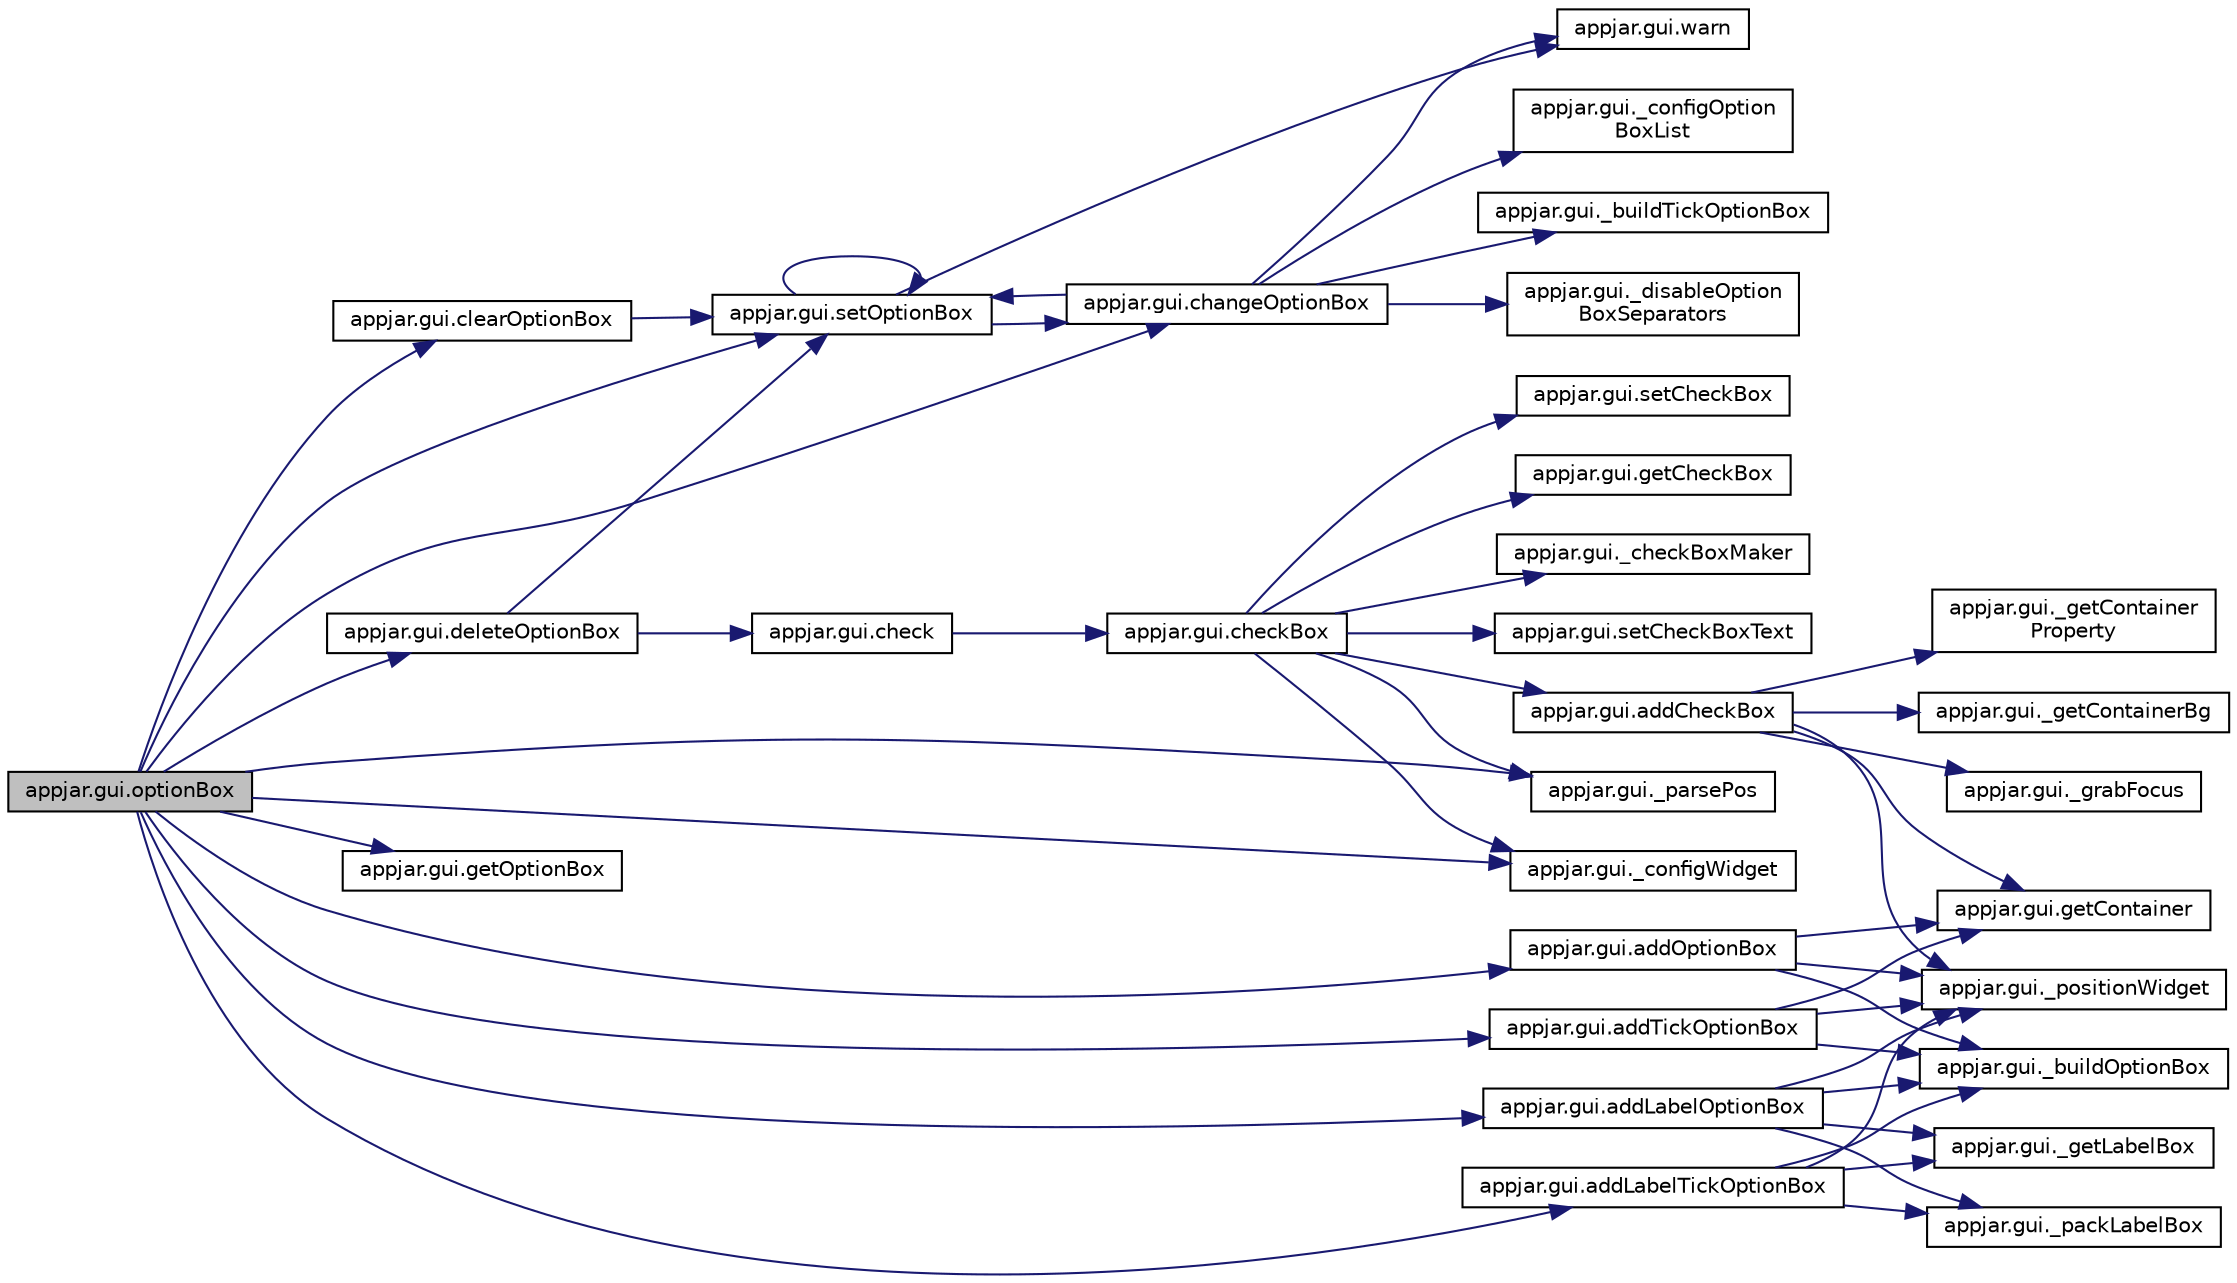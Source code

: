 digraph "appjar.gui.optionBox"
{
  edge [fontname="Helvetica",fontsize="10",labelfontname="Helvetica",labelfontsize="10"];
  node [fontname="Helvetica",fontsize="10",shape=record];
  rankdir="LR";
  Node1697 [label="appjar.gui.optionBox",height=0.2,width=0.4,color="black", fillcolor="grey75", style="filled", fontcolor="black"];
  Node1697 -> Node1698 [color="midnightblue",fontsize="10",style="solid",fontname="Helvetica"];
  Node1698 [label="appjar.gui.setOptionBox",height=0.2,width=0.4,color="black", fillcolor="white", style="filled",URL="$classappjar_1_1gui.html#a1265f35528c0da179bf0ef8568fdf463"];
  Node1698 -> Node1699 [color="midnightblue",fontsize="10",style="solid",fontname="Helvetica"];
  Node1699 [label="appjar.gui.warn",height=0.2,width=0.4,color="black", fillcolor="white", style="filled",URL="$classappjar_1_1gui.html#a3ab0139430263b1913b4078cf34e7098"];
  Node1698 -> Node1700 [color="midnightblue",fontsize="10",style="solid",fontname="Helvetica"];
  Node1700 [label="appjar.gui.changeOptionBox",height=0.2,width=0.4,color="black", fillcolor="white", style="filled",URL="$classappjar_1_1gui.html#a974171d577bb5819246fb5c15c1e4fa8"];
  Node1700 -> Node1701 [color="midnightblue",fontsize="10",style="solid",fontname="Helvetica"];
  Node1701 [label="appjar.gui._configOption\lBoxList",height=0.2,width=0.4,color="black", fillcolor="white", style="filled",URL="$classappjar_1_1gui.html#adf8f2708fccc3dd7aabf89a51b99c84a"];
  Node1700 -> Node1699 [color="midnightblue",fontsize="10",style="solid",fontname="Helvetica"];
  Node1700 -> Node1702 [color="midnightblue",fontsize="10",style="solid",fontname="Helvetica"];
  Node1702 [label="appjar.gui._buildTickOptionBox",height=0.2,width=0.4,color="black", fillcolor="white", style="filled",URL="$classappjar_1_1gui.html#a2972ad12f09ae0257127f51a7fa3b214"];
  Node1700 -> Node1703 [color="midnightblue",fontsize="10",style="solid",fontname="Helvetica"];
  Node1703 [label="appjar.gui._disableOption\lBoxSeparators",height=0.2,width=0.4,color="black", fillcolor="white", style="filled",URL="$classappjar_1_1gui.html#a37d662a79a1c51f5a89cabec8c2600e9"];
  Node1700 -> Node1698 [color="midnightblue",fontsize="10",style="solid",fontname="Helvetica"];
  Node1698 -> Node1698 [color="midnightblue",fontsize="10",style="solid",fontname="Helvetica"];
  Node1697 -> Node1704 [color="midnightblue",fontsize="10",style="solid",fontname="Helvetica"];
  Node1704 [label="appjar.gui.clearOptionBox",height=0.2,width=0.4,color="black", fillcolor="white", style="filled",URL="$classappjar_1_1gui.html#a0db4ea223b08f1db3925b7b42c324de7"];
  Node1704 -> Node1698 [color="midnightblue",fontsize="10",style="solid",fontname="Helvetica"];
  Node1697 -> Node1700 [color="midnightblue",fontsize="10",style="solid",fontname="Helvetica"];
  Node1697 -> Node1705 [color="midnightblue",fontsize="10",style="solid",fontname="Helvetica"];
  Node1705 [label="appjar.gui.deleteOptionBox",height=0.2,width=0.4,color="black", fillcolor="white", style="filled",URL="$classappjar_1_1gui.html#ab62464e72a72f5159c279f1218a2a447"];
  Node1705 -> Node1706 [color="midnightblue",fontsize="10",style="solid",fontname="Helvetica"];
  Node1706 [label="appjar.gui.check",height=0.2,width=0.4,color="black", fillcolor="white", style="filled",URL="$classappjar_1_1gui.html#a19ebba5d0f738981a6d3210a88d20dbc"];
  Node1706 -> Node1707 [color="midnightblue",fontsize="10",style="solid",fontname="Helvetica"];
  Node1707 [label="appjar.gui.checkBox",height=0.2,width=0.4,color="black", fillcolor="white", style="filled",URL="$classappjar_1_1gui.html#a88b585699e7e9d95175900d31961112d"];
  Node1707 -> Node1708 [color="midnightblue",fontsize="10",style="solid",fontname="Helvetica"];
  Node1708 [label="appjar.gui.setCheckBox",height=0.2,width=0.4,color="black", fillcolor="white", style="filled",URL="$classappjar_1_1gui.html#a4af955974473127c2bec7749b1c123c3"];
  Node1707 -> Node1709 [color="midnightblue",fontsize="10",style="solid",fontname="Helvetica"];
  Node1709 [label="appjar.gui.getCheckBox",height=0.2,width=0.4,color="black", fillcolor="white", style="filled",URL="$classappjar_1_1gui.html#a1c08bb4ed7a20a9a540ac7ce370eb236"];
  Node1707 -> Node1710 [color="midnightblue",fontsize="10",style="solid",fontname="Helvetica"];
  Node1710 [label="appjar.gui._parsePos",height=0.2,width=0.4,color="black", fillcolor="white", style="filled",URL="$classappjar_1_1gui.html#a8174359ccd50269f6c9f63f00cbb9d7e",tooltip="FUNCTIONS for labels. "];
  Node1707 -> Node1711 [color="midnightblue",fontsize="10",style="solid",fontname="Helvetica"];
  Node1711 [label="appjar.gui._checkBoxMaker",height=0.2,width=0.4,color="black", fillcolor="white", style="filled",URL="$classappjar_1_1gui.html#a45ff6b2e049f7dbda427857cbc1778f5"];
  Node1707 -> Node1712 [color="midnightblue",fontsize="10",style="solid",fontname="Helvetica"];
  Node1712 [label="appjar.gui.setCheckBoxText",height=0.2,width=0.4,color="black", fillcolor="white", style="filled",URL="$classappjar_1_1gui.html#a0a94a7366ee08f746bfc0ee79fa28414"];
  Node1707 -> Node1713 [color="midnightblue",fontsize="10",style="solid",fontname="Helvetica"];
  Node1713 [label="appjar.gui._configWidget",height=0.2,width=0.4,color="black", fillcolor="white", style="filled",URL="$classappjar_1_1gui.html#ac54e9af2a9e7a18f87f0ffafbd156353"];
  Node1707 -> Node1714 [color="midnightblue",fontsize="10",style="solid",fontname="Helvetica"];
  Node1714 [label="appjar.gui.addCheckBox",height=0.2,width=0.4,color="black", fillcolor="white", style="filled",URL="$classappjar_1_1gui.html#a65dadc504c218227cf826fccaa795b89"];
  Node1714 -> Node1715 [color="midnightblue",fontsize="10",style="solid",fontname="Helvetica"];
  Node1715 [label="appjar.gui.getContainer",height=0.2,width=0.4,color="black", fillcolor="white", style="filled",URL="$classappjar_1_1gui.html#a2e8ea27bae5f6758257be218c8279b56"];
  Node1714 -> Node1716 [color="midnightblue",fontsize="10",style="solid",fontname="Helvetica"];
  Node1716 [label="appjar.gui._getContainer\lProperty",height=0.2,width=0.4,color="black", fillcolor="white", style="filled",URL="$classappjar_1_1gui.html#aa5d65e2282cfbe0a4b963b369e7d4e51"];
  Node1714 -> Node1717 [color="midnightblue",fontsize="10",style="solid",fontname="Helvetica"];
  Node1717 [label="appjar.gui._getContainerBg",height=0.2,width=0.4,color="black", fillcolor="white", style="filled",URL="$classappjar_1_1gui.html#a120b8d0d6e0b536ac8735df1ffefd37a"];
  Node1714 -> Node1718 [color="midnightblue",fontsize="10",style="solid",fontname="Helvetica"];
  Node1718 [label="appjar.gui._grabFocus",height=0.2,width=0.4,color="black", fillcolor="white", style="filled",URL="$classappjar_1_1gui.html#a955fd18aaabc99392cfdbf7809a862de"];
  Node1714 -> Node1719 [color="midnightblue",fontsize="10",style="solid",fontname="Helvetica"];
  Node1719 [label="appjar.gui._positionWidget",height=0.2,width=0.4,color="black", fillcolor="white", style="filled",URL="$classappjar_1_1gui.html#a073b1298767aeb92dd77b77cb6000e8c"];
  Node1705 -> Node1698 [color="midnightblue",fontsize="10",style="solid",fontname="Helvetica"];
  Node1697 -> Node1720 [color="midnightblue",fontsize="10",style="solid",fontname="Helvetica"];
  Node1720 [label="appjar.gui.getOptionBox",height=0.2,width=0.4,color="black", fillcolor="white", style="filled",URL="$classappjar_1_1gui.html#abacd02677277cb43514dcf2298ac3674"];
  Node1697 -> Node1710 [color="midnightblue",fontsize="10",style="solid",fontname="Helvetica"];
  Node1697 -> Node1721 [color="midnightblue",fontsize="10",style="solid",fontname="Helvetica"];
  Node1721 [label="appjar.gui.addLabelTickOptionBox",height=0.2,width=0.4,color="black", fillcolor="white", style="filled",URL="$classappjar_1_1gui.html#a6a0bbd621cd1535852a1d8957385a7bb"];
  Node1721 -> Node1722 [color="midnightblue",fontsize="10",style="solid",fontname="Helvetica"];
  Node1722 [label="appjar.gui._getLabelBox",height=0.2,width=0.4,color="black", fillcolor="white", style="filled",URL="$classappjar_1_1gui.html#a51c5eb87c3f9da1969b45f5831a62f16",tooltip="LabelBox Functions. "];
  Node1721 -> Node1723 [color="midnightblue",fontsize="10",style="solid",fontname="Helvetica"];
  Node1723 [label="appjar.gui._buildOptionBox",height=0.2,width=0.4,color="black", fillcolor="white", style="filled",URL="$classappjar_1_1gui.html#a64e461f4fa6ab5f15313891ddaca02b2"];
  Node1721 -> Node1724 [color="midnightblue",fontsize="10",style="solid",fontname="Helvetica"];
  Node1724 [label="appjar.gui._packLabelBox",height=0.2,width=0.4,color="black", fillcolor="white", style="filled",URL="$classappjar_1_1gui.html#ad73cb453be128eb9e03b05ba5dff1480"];
  Node1721 -> Node1719 [color="midnightblue",fontsize="10",style="solid",fontname="Helvetica"];
  Node1697 -> Node1725 [color="midnightblue",fontsize="10",style="solid",fontname="Helvetica"];
  Node1725 [label="appjar.gui.addTickOptionBox",height=0.2,width=0.4,color="black", fillcolor="white", style="filled",URL="$classappjar_1_1gui.html#ab439d49f6c4be161345abf4fd11dd0c5"];
  Node1725 -> Node1723 [color="midnightblue",fontsize="10",style="solid",fontname="Helvetica"];
  Node1725 -> Node1715 [color="midnightblue",fontsize="10",style="solid",fontname="Helvetica"];
  Node1725 -> Node1719 [color="midnightblue",fontsize="10",style="solid",fontname="Helvetica"];
  Node1697 -> Node1726 [color="midnightblue",fontsize="10",style="solid",fontname="Helvetica"];
  Node1726 [label="appjar.gui.addLabelOptionBox",height=0.2,width=0.4,color="black", fillcolor="white", style="filled",URL="$classappjar_1_1gui.html#a53643139f8d07a9a43d7aafee7d6337e"];
  Node1726 -> Node1722 [color="midnightblue",fontsize="10",style="solid",fontname="Helvetica"];
  Node1726 -> Node1723 [color="midnightblue",fontsize="10",style="solid",fontname="Helvetica"];
  Node1726 -> Node1724 [color="midnightblue",fontsize="10",style="solid",fontname="Helvetica"];
  Node1726 -> Node1719 [color="midnightblue",fontsize="10",style="solid",fontname="Helvetica"];
  Node1697 -> Node1727 [color="midnightblue",fontsize="10",style="solid",fontname="Helvetica"];
  Node1727 [label="appjar.gui.addOptionBox",height=0.2,width=0.4,color="black", fillcolor="white", style="filled",URL="$classappjar_1_1gui.html#ae354fdda13178fe687c65d4c5d0fa33d"];
  Node1727 -> Node1723 [color="midnightblue",fontsize="10",style="solid",fontname="Helvetica"];
  Node1727 -> Node1715 [color="midnightblue",fontsize="10",style="solid",fontname="Helvetica"];
  Node1727 -> Node1719 [color="midnightblue",fontsize="10",style="solid",fontname="Helvetica"];
  Node1697 -> Node1713 [color="midnightblue",fontsize="10",style="solid",fontname="Helvetica"];
}
